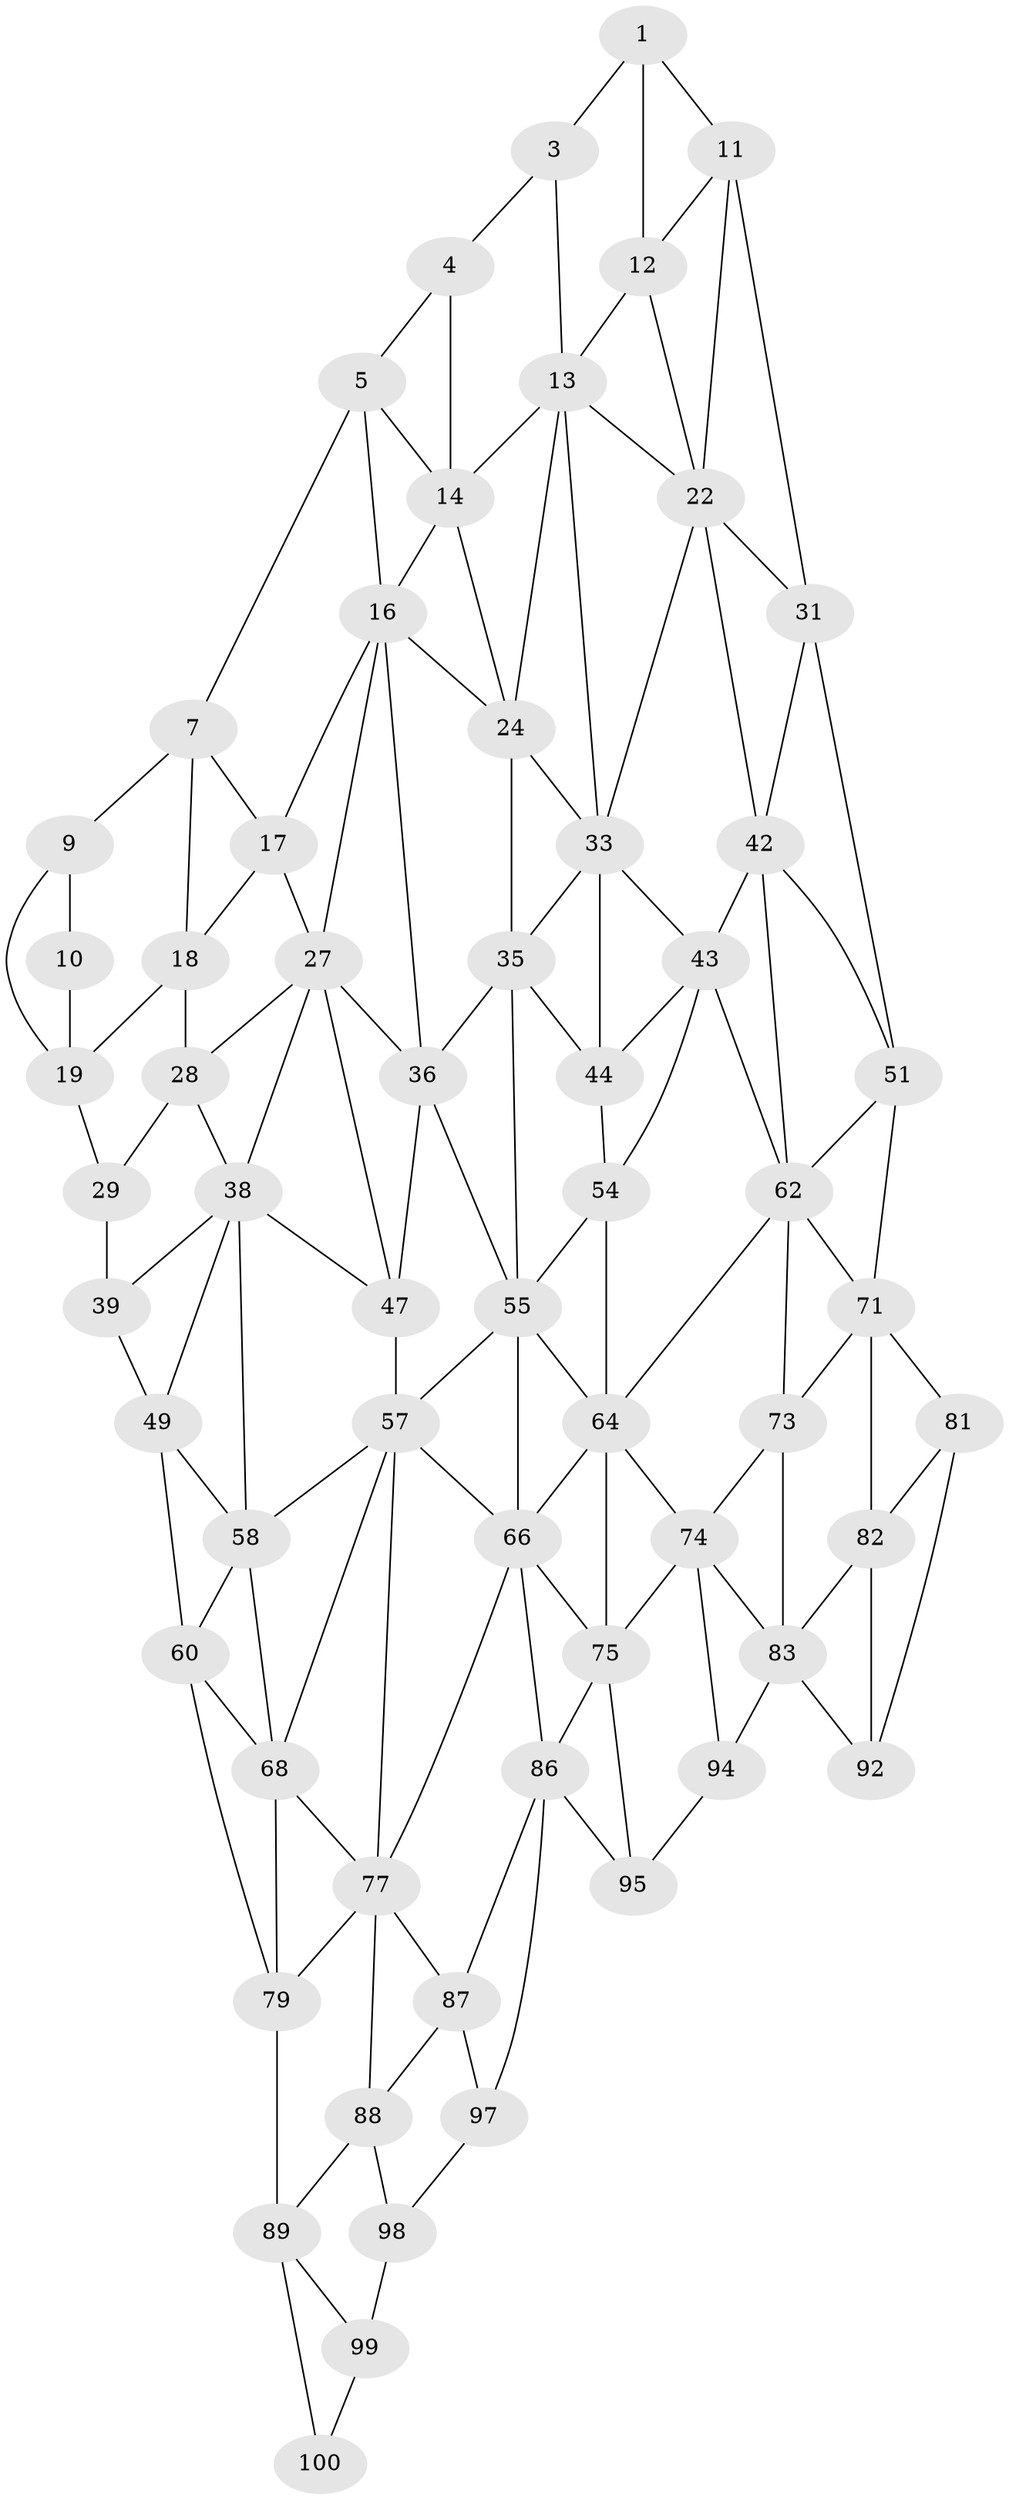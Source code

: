 // original degree distribution, {2: 0.04, 3: 0.32, 4: 0.64}
// Generated by graph-tools (version 1.1) at 2025/38/02/21/25 10:38:57]
// undirected, 61 vertices, 132 edges
graph export_dot {
graph [start="1"]
  node [color=gray90,style=filled];
  1 [super="+2"];
  3;
  4;
  5 [super="+6"];
  7 [super="+8"];
  9;
  10;
  11 [super="+21"];
  12;
  13 [super="+23"];
  14 [super="+15"];
  16 [super="+26"];
  17;
  18;
  19 [super="+20"];
  22 [super="+32"];
  24 [super="+25"];
  27 [super="+37"];
  28;
  29 [super="+30"];
  31 [super="+41"];
  33 [super="+34"];
  35 [super="+45"];
  36 [super="+46"];
  38 [super="+48"];
  39 [super="+40"];
  42 [super="+52"];
  43 [super="+53"];
  44;
  47;
  49 [super="+50"];
  51 [super="+61"];
  54;
  55 [super="+56"];
  57 [super="+67"];
  58 [super="+59"];
  60 [super="+70"];
  62 [super="+63"];
  64 [super="+65"];
  66 [super="+76"];
  68 [super="+69"];
  71 [super="+72"];
  73;
  74 [super="+84"];
  75 [super="+85"];
  77 [super="+78"];
  79 [super="+80"];
  81 [super="+91"];
  82;
  83 [super="+93"];
  86 [super="+96"];
  87;
  88;
  89 [super="+90"];
  92;
  94;
  95;
  97;
  98;
  99;
  100;
  1 -- 11;
  1 -- 3;
  1 -- 12;
  3 -- 13;
  3 -- 4;
  4 -- 14;
  4 -- 5;
  5 -- 16;
  5 -- 7;
  5 -- 14;
  7 -- 17;
  7 -- 9;
  7 -- 18;
  9 -- 19;
  9 -- 10;
  10 -- 19;
  11 -- 12;
  11 -- 22;
  11 -- 31;
  12 -- 22;
  12 -- 13;
  13 -- 14;
  13 -- 24;
  13 -- 33;
  13 -- 22;
  14 -- 24 [weight=2];
  14 -- 16;
  16 -- 17;
  16 -- 27;
  16 -- 36;
  16 -- 24;
  17 -- 27;
  17 -- 18;
  18 -- 28;
  18 -- 19;
  19 -- 29 [weight=2];
  22 -- 33;
  22 -- 42;
  22 -- 31;
  24 -- 33;
  24 -- 35;
  27 -- 28;
  27 -- 36;
  27 -- 38;
  27 -- 47;
  28 -- 38;
  28 -- 29;
  29 -- 39 [weight=2];
  31 -- 42;
  31 -- 51;
  33 -- 43;
  33 -- 35;
  33 -- 44;
  35 -- 36 [weight=2];
  35 -- 44;
  35 -- 55;
  36 -- 47;
  36 -- 55;
  38 -- 39;
  38 -- 49;
  38 -- 58;
  38 -- 47;
  39 -- 49 [weight=2];
  42 -- 43 [weight=2];
  42 -- 51;
  42 -- 62;
  43 -- 44;
  43 -- 54;
  43 -- 62;
  44 -- 54;
  47 -- 57;
  49 -- 60;
  49 -- 58;
  51 -- 62;
  51 -- 71;
  54 -- 64;
  54 -- 55;
  55 -- 64;
  55 -- 57;
  55 -- 66;
  57 -- 58;
  57 -- 66;
  57 -- 68;
  57 -- 77;
  58 -- 68 [weight=2];
  58 -- 60;
  60 -- 79;
  60 -- 68;
  62 -- 71;
  62 -- 64;
  62 -- 73;
  64 -- 74;
  64 -- 66;
  64 -- 75;
  66 -- 75;
  66 -- 77;
  66 -- 86;
  68 -- 77;
  68 -- 79;
  71 -- 81;
  71 -- 73;
  71 -- 82;
  73 -- 83;
  73 -- 74;
  74 -- 75 [weight=2];
  74 -- 83;
  74 -- 94;
  75 -- 86;
  75 -- 95;
  77 -- 87;
  77 -- 88;
  77 -- 79;
  79 -- 89 [weight=2];
  81 -- 82;
  81 -- 92;
  82 -- 92;
  82 -- 83;
  83 -- 92;
  83 -- 94;
  86 -- 87;
  86 -- 97;
  86 -- 95;
  87 -- 97;
  87 -- 88;
  88 -- 98;
  88 -- 89;
  89 -- 99;
  89 -- 100;
  94 -- 95;
  97 -- 98;
  98 -- 99;
  99 -- 100;
}
